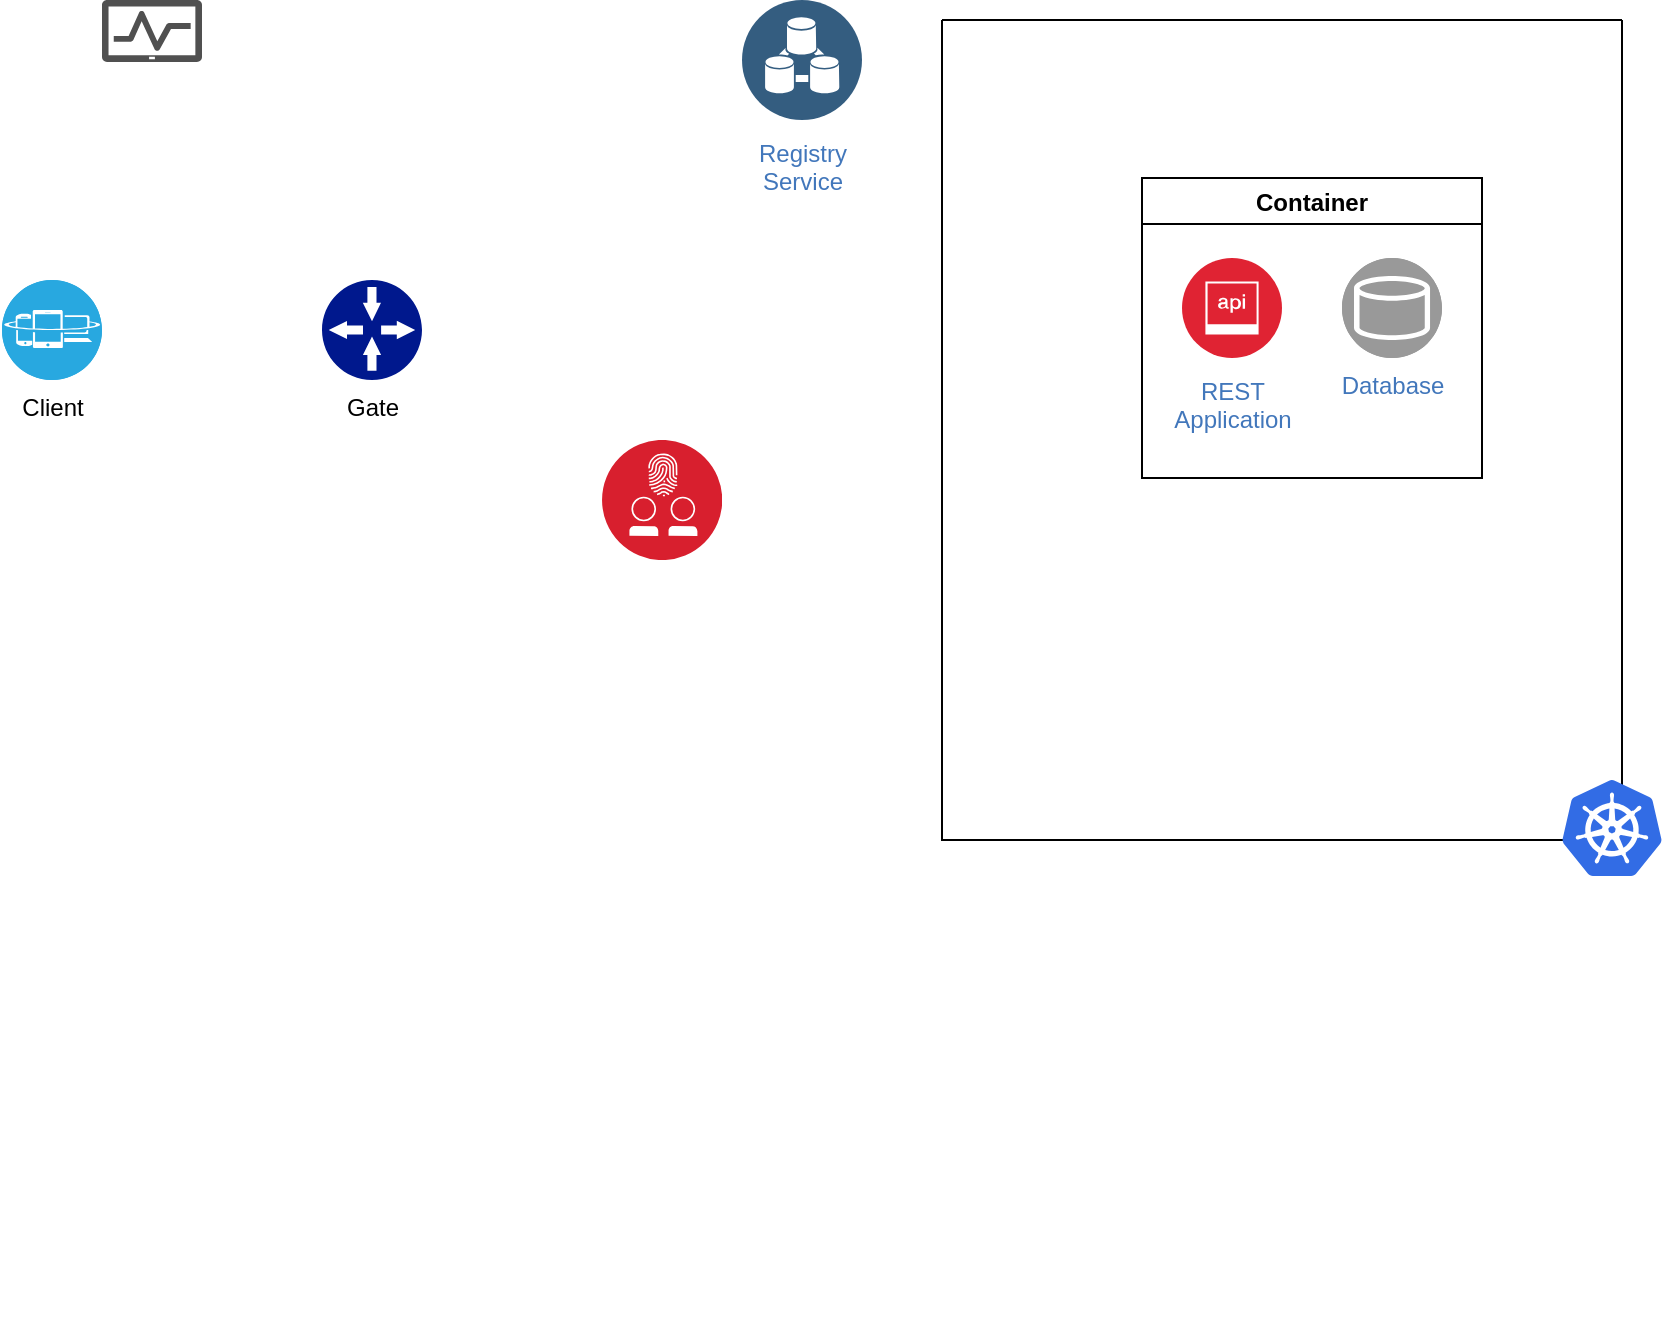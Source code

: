 <mxfile version="16.4.3" type="github">
  <diagram id="HIcnpmZ-lDFooEijz_Dc" name="Page-1">
    <mxGraphModel dx="541" dy="369" grid="1" gridSize="10" guides="1" tooltips="1" connect="1" arrows="1" fold="1" page="1" pageScale="1" pageWidth="850" pageHeight="1100" math="0" shadow="0">
      <root>
        <mxCell id="0" />
        <mxCell id="1" parent="0" />
        <mxCell id="jCCKsCVmreZrp9B1v_lG-1" value="Client" style="fillColor=#28A8E0;verticalLabelPosition=bottom;sketch=0;html=1;strokeColor=#ffffff;verticalAlign=top;align=center;points=[[0.145,0.145,0],[0.5,0,0],[0.855,0.145,0],[1,0.5,0],[0.855,0.855,0],[0.5,1,0],[0.145,0.855,0],[0,0.5,0]];pointerEvents=1;shape=mxgraph.cisco_safe.compositeIcon;bgIcon=ellipse;resIcon=mxgraph.cisco_safe.capability.mobile_device_manager;" vertex="1" parent="1">
          <mxGeometry x="40" y="240" width="50" height="50" as="geometry" />
        </mxCell>
        <mxCell id="jCCKsCVmreZrp9B1v_lG-2" value="" style="shape=image;verticalLabelPosition=bottom;labelBackgroundColor=default;verticalAlign=top;aspect=fixed;imageAspect=0;image=https://miro.medium.com/max/1101/1*Ww2KniWVKD7Cpc_QhQ75zw.jpeg;" vertex="1" parent="1">
          <mxGeometry x="143" y="370" width="520" height="393" as="geometry" />
        </mxCell>
        <mxCell id="jCCKsCVmreZrp9B1v_lG-3" value="Gate" style="sketch=0;aspect=fixed;pointerEvents=1;shadow=0;dashed=0;html=1;strokeColor=none;labelPosition=center;verticalLabelPosition=bottom;verticalAlign=top;align=center;fillColor=#00188D;shape=mxgraph.mscae.enterprise.gateway" vertex="1" parent="1">
          <mxGeometry x="200" y="240" width="50" height="50" as="geometry" />
        </mxCell>
        <mxCell id="jCCKsCVmreZrp9B1v_lG-4" value="" style="aspect=fixed;perimeter=ellipsePerimeter;html=1;align=center;shadow=0;dashed=0;fontColor=#4277BB;labelBackgroundColor=#ffffff;fontSize=12;spacingTop=3;image;image=img/lib/ibm/security/identity_access_management.svg;" vertex="1" parent="1">
          <mxGeometry x="340" y="320" width="60" height="60" as="geometry" />
        </mxCell>
        <mxCell id="jCCKsCVmreZrp9B1v_lG-8" value="" style="swimlane;startSize=0;" vertex="1" parent="1">
          <mxGeometry x="510" y="110" width="340" height="410" as="geometry" />
        </mxCell>
        <mxCell id="jCCKsCVmreZrp9B1v_lG-7" value="" style="sketch=0;aspect=fixed;html=1;points=[];align=center;image;fontSize=12;image=img/lib/mscae/Kubernetes.svg;" vertex="1" parent="jCCKsCVmreZrp9B1v_lG-8">
          <mxGeometry x="310" y="380" width="50" height="48" as="geometry" />
        </mxCell>
        <mxCell id="jCCKsCVmreZrp9B1v_lG-9" value="Container" style="swimlane;" vertex="1" parent="jCCKsCVmreZrp9B1v_lG-8">
          <mxGeometry x="100" y="79" width="170" height="150" as="geometry" />
        </mxCell>
        <mxCell id="jCCKsCVmreZrp9B1v_lG-12" value="REST&lt;br&gt;Application" style="aspect=fixed;perimeter=ellipsePerimeter;html=1;align=center;shadow=0;dashed=0;fontColor=#4277BB;labelBackgroundColor=#ffffff;fontSize=12;spacingTop=3;image;image=img/lib/ibm/security/api_security.svg;" vertex="1" parent="jCCKsCVmreZrp9B1v_lG-9">
          <mxGeometry x="20" y="40" width="50" height="50" as="geometry" />
        </mxCell>
        <mxCell id="jCCKsCVmreZrp9B1v_lG-15" value="&lt;font color=&quot;#4277bb&quot;&gt;Database&lt;/font&gt;" style="fillColor=#999999;verticalLabelPosition=bottom;sketch=0;html=1;strokeColor=#ffffff;verticalAlign=top;align=center;points=[[0.145,0.145,0],[0.5,0,0],[0.855,0.145,0],[1,0.5,0],[0.855,0.855,0],[0.5,1,0],[0.145,0.855,0],[0,0.5,0]];pointerEvents=1;shape=mxgraph.cisco_safe.compositeIcon;bgIcon=ellipse;resIcon=mxgraph.cisco_safe.capability.database;" vertex="1" parent="jCCKsCVmreZrp9B1v_lG-9">
          <mxGeometry x="100" y="40" width="50" height="50" as="geometry" />
        </mxCell>
        <mxCell id="jCCKsCVmreZrp9B1v_lG-18" value="" style="shape=image;html=1;verticalAlign=top;verticalLabelPosition=bottom;labelBackgroundColor=#ffffff;imageAspect=0;aspect=fixed;image=https://cdn1.iconfinder.com/data/icons/social-media-2106/24/social_media_social_media_logo_docker-128.png" vertex="1" parent="jCCKsCVmreZrp9B1v_lG-9">
          <mxGeometry x="144" y="130" width="38" height="38" as="geometry" />
        </mxCell>
        <mxCell id="jCCKsCVmreZrp9B1v_lG-20" value="" style="sketch=0;pointerEvents=1;shadow=0;dashed=0;html=1;strokeColor=none;labelPosition=center;verticalLabelPosition=bottom;verticalAlign=top;align=center;fillColor=#505050;shape=mxgraph.mscae.intune.device_health;fontColor=#6666FF;" vertex="1" parent="1">
          <mxGeometry x="90" y="100" width="50" height="31" as="geometry" />
        </mxCell>
        <mxCell id="jCCKsCVmreZrp9B1v_lG-21" value="Registry&lt;br&gt;Service" style="aspect=fixed;perimeter=ellipsePerimeter;html=1;align=center;shadow=0;dashed=0;fontColor=#4277BB;labelBackgroundColor=#ffffff;fontSize=12;spacingTop=3;image;image=img/lib/ibm/data/device_registry.svg;" vertex="1" parent="1">
          <mxGeometry x="410" y="100" width="60" height="60" as="geometry" />
        </mxCell>
      </root>
    </mxGraphModel>
  </diagram>
</mxfile>
